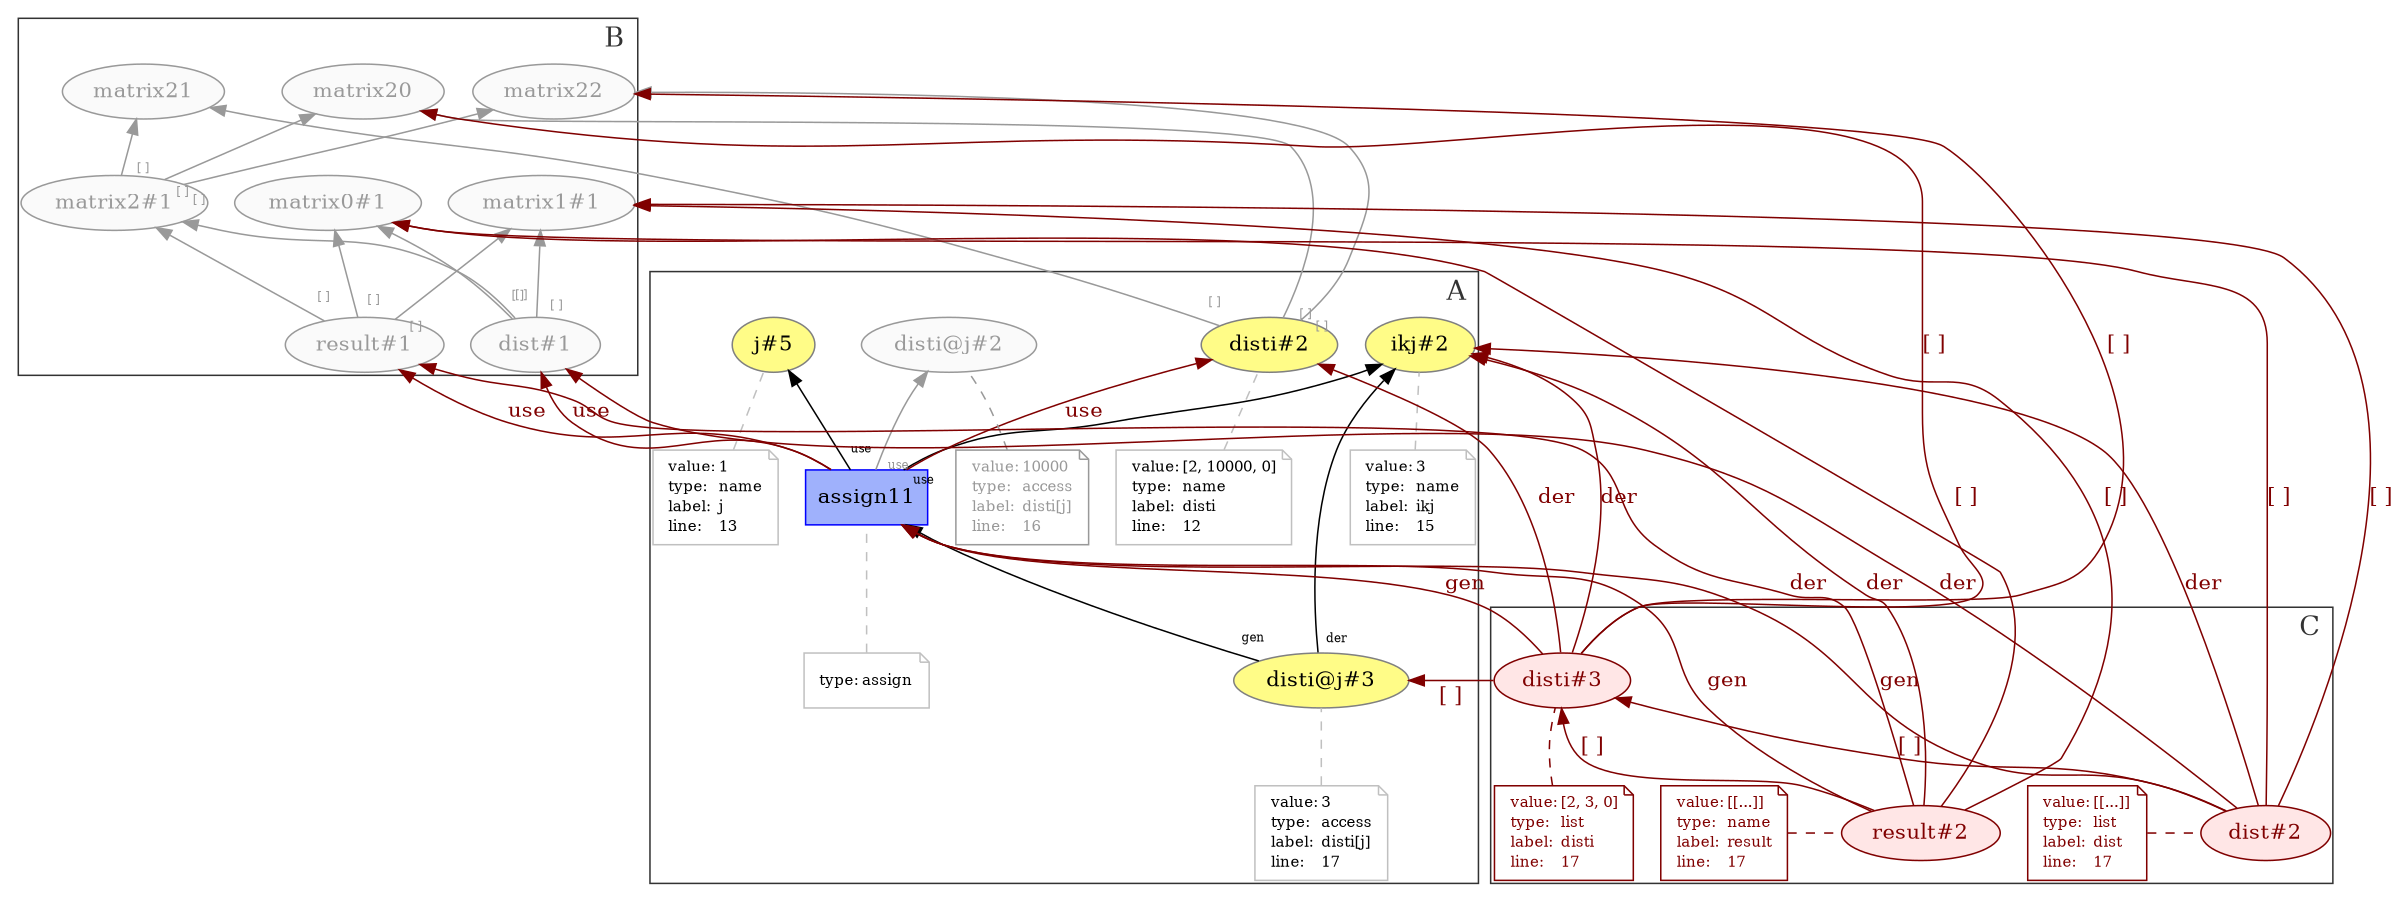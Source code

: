 digraph "PROV" { size="16,12"; rankdir="BT";
newrank=true;
splines = "spline"
subgraph cluster_0 {
    labeljust="r"
    labelloc="b"
    margin="2"
    color = "#333333"
    fontcolor = "#333333"
    fontsize = "18"
    label = "A";
    "g/disti@j#3"; "g/disti@j#3-attrs"
    "g/assign11"; "g/assign11-attrs"
    "g/ikj#2"; "g/ikj#2-attrs"
    "g/j#5"; "g/j#5-attrs"
    "g/disti@j#2"; "g/disti@j#2-attrs"
    "g/disti#2"; "g/disti#2-attrs"
    
    
//    {rank=same "g/disti@j#3" "g/disti@j#3-attrs"}
    {rank=same "g/disti#2" "g/ikj#2"}
}
subgraph cluster_1 {
    labeljust="r"
    labelloc="b"
    margin="2"
    color = "#333333"
    fontcolor = "#333333"
    fontsize = "18"
    label = "B";
    "g/matrix0#1"
    "g/matrix1#1"
    "g/matrix2#1"
    "g/matrix20"
    "g/matrix21"
    "g/matrix22"
    "g/dist#1"
    "g/result#1"
}

subgraph cluster_2 {
    labeljust="r"
    labelloc="b"
    margin="2"
    color = "#333333"
    fontcolor = "#333333"
    fontsize = "18"
    label = "C";
    "g/disti#3"; "g/disti#3-attrs"
    "g/result#2"; "g/result#2-attrs"
    "g/dist#2"; "g/dist#2-attrs"
//    {rank=same "g/disti#3" "g/disti#3-attrs"}
     {rank=same "g/dist#2" "g/result#2-attrs" "g/result#2" "g/dist#2-attrs"}
}

"g/matrix0#1" [fillcolor="#FAFAFA",color="#999999",style="filled",fontcolor="#999999",label="matrix0#1",URL="g/matrix0#1"]
"g/matrix1#1" [fillcolor="#FAFAFA",color="#999999",style="filled",fontcolor="#999999",label="matrix1#1",URL="g/matrix1#1"]
"g/matrix2#1" [fillcolor="#FAFAFA",color="#999999",style="filled",fontcolor="#999999",label="matrix2#1",URL="g/matrix2#1"]
"g/matrix20" [fillcolor="#FAFAFA",color="#999999",style="filled",fontcolor="#999999",label="matrix20",URL="g/matrix20"]
"g/matrix2#1" -> "g/matrix20" [labelfontsize="8",labeldistance="1.5",labelangle="60.0",rotation="20",taillabel="[ ]",fontcolor="#999999",color="#999999"]
"g/matrix21" [fillcolor="#FAFAFA",color="#999999",style="filled",fontcolor="#999999",label="matrix21",URL="g/matrix21"]
"g/matrix2#1" -> "g/matrix21" [labelfontsize="8",labeldistance="1.5",labelangle="60.0",rotation="20",taillabel="[ ]",fontcolor="#999999",color="#999999"]
"g/matrix22" [fillcolor="#FAFAFA",color="#999999",style="filled",fontcolor="#999999",label="matrix22",URL="g/matrix22"]
"g/matrix2#1" -> "g/matrix22" [labelfontsize="8",labeldistance="1.5",labelangle="60.0",rotation="20",taillabel="[ ]",fontcolor="#999999",color="#999999"]
"g/dist#1" [fillcolor="#FAFAFA",color="#999999",style="filled",fontcolor="#999999",label="dist#1",URL="g/dist#1"]
"g/dist#1" -> "g/matrix0#1" [labelfontsize="8",labeldistance="1.5",labelangle="60.0",rotation="20",taillabel="[ ]",fontcolor="#999999",color="#999999"]
"g/dist#1" -> "g/matrix1#1" [labelfontsize="8",labeldistance="1.5",labelangle="60.0",rotation="20",taillabel="[ ]",fontcolor="#999999",color="#999999"]
"g/dist#1" -> "g/matrix2#1" [labelfontsize="8",labeldistance="1.5",labelangle="60.0",rotation="20",taillabel="[ ]",fontcolor="#999999",color="#999999"]
"g/result#1" [fillcolor="#FAFAFA",color="#999999",style="filled",fontcolor="#999999",label="result#1",URL="g/result#1"]
"g/result#1" -> "g/matrix0#1" [labelfontsize="8",labeldistance="1.5",labelangle="60.0",rotation="20",taillabel="[ ]",fontcolor="#999999",color="#999999"]
"g/result#1" -> "g/matrix1#1" [labelfontsize="8",labeldistance="1.5",labelangle="60.0",rotation="20",taillabel="[ ]",fontcolor="#999999",color="#999999"]
"g/result#1" -> "g/matrix2#1" [labelfontsize="8",labeldistance="1.5",labelangle="60.0",rotation="20",taillabel="[ ]",fontcolor="#999999",color="#999999"]
"g/disti#2" [fillcolor="#FFFC87",color="#808080",style="filled",label="disti#2",URL="g/disti#2"]
"g/disti#2-attrs" [color="gray",shape="note",fontsize="10",fontcolor="black",label=<<TABLE cellpadding="0" border="0">
	<TR>
	    <TD align="left">value:</TD>
	    <TD align="left">[2, 10000, 0]</TD>
	</TR>
	<TR>
	    <TD align="left">type:</TD>
	    <TD align="left">name</TD>
	</TR>
	<TR>
	    <TD align="left">label:</TD>
	    <TD align="left">disti</TD>
	</TR>
	<TR>
	    <TD align="left">line:</TD>
	    <TD align="left">12</TD>
	</TR>
</TABLE>>]
"g/disti#2-attrs" -> "g/disti#2" [color="gray",style="dashed",arrowhead="none"]
"g/disti#2" -> "g/matrix20" [labelfontsize="8",labeldistance="1.5",labelangle="60.0",rotation="20",taillabel="[ ]",fontcolor="#999999",color="#999999"]
"g/disti#2" -> "g/matrix21" [labelfontsize="8",labeldistance="1.5",labelangle="60.0",rotation="20",taillabel="[ ]",fontcolor="#999999",color="#999999"]
"g/disti#2" -> "g/matrix22" [labelfontsize="8",labeldistance="1.5",labelangle="60.0",rotation="20",taillabel="[ ]",fontcolor="#999999",color="#999999"]
"g/j#5" [fillcolor="#FFFC87",color="#808080",style="filled",label="j#5",URL="g/j#5"]
"g/j#5-attrs" [color="gray",shape="note",fontsize="10",fontcolor="black",label=<<TABLE cellpadding="0" border="0">
	<TR>
	    <TD align="left">value:</TD>
	    <TD align="left">1</TD>
	</TR>
	<TR>
	    <TD align="left">type:</TD>
	    <TD align="left">name</TD>
	</TR>
	<TR>
	    <TD align="left">label:</TD>
	    <TD align="left">j</TD>
	</TR>
	<TR>
	    <TD align="left">line:</TD>
	    <TD align="left">13</TD>
	</TR>
</TABLE>>]
"g/j#5-attrs" -> "g/j#5" [color="gray",style="dashed",arrowhead="none"]
"g/ikj#2" [fillcolor="#FFFC87",color="#808080",style="filled",label="ikj#2",URL="g/ikj#2"]
"g/ikj#2-attrs" [color="gray",shape="note",fontsize="10",fontcolor="black",label=<<TABLE cellpadding="0" border="0">
	<TR>
	    <TD align="left">value:</TD>
	    <TD align="left">3</TD>
	</TR>
	<TR>
	    <TD align="left">type:</TD>
	    <TD align="left">name</TD>
	</TR>
	<TR>
	    <TD align="left">label:</TD>
	    <TD align="left">ikj</TD>
	</TR>
	<TR>
	    <TD align="left">line:</TD>
	    <TD align="left">15</TD>
	</TR>
</TABLE>>]
"g/ikj#2-attrs" -> "g/ikj#2" [color="gray",style="dashed",arrowhead="none"]
"g/disti@j#2" [fillcolor="#FAFAFA",color="#999999",style="filled",fontcolor="#999999",label="disti@j#2",URL="g/disti@j#2"]
"g/disti@j#2-attrs" [color="#999999",shape="note",fontsize="10",fontcolor="#999999",label=<<TABLE cellpadding="0" border="0">
	<TR>
	    <TD align="left">value:</TD>
	    <TD align="left">10000</TD>
	</TR>
	<TR>
	    <TD align="left">type:</TD>
	    <TD align="left">access</TD>
	</TR>
	<TR>
	    <TD align="left">label:</TD>
	    <TD align="left">disti[j]</TD>
	</TR>
	<TR>
	    <TD align="left">line:</TD>
	    <TD align="left">16</TD>
	</TR>
</TABLE>>]
"g/disti@j#2-attrs" -> "g/disti@j#2" [color="#999999",style="dashed",arrowhead="none",fontcolor="#999999"]
"g/disti#3" [fillcolor="#ffe6e6",color="#800000",style="filled",fontcolor="#800000",label="disti#3",URL="g/disti#3"]
"g/disti#3-attrs" [color="#800000",shape="note",fontsize="10",fontcolor="#800000",label=<<TABLE cellpadding="0" border="0">
	<TR>
	    <TD align="left">value:</TD>
	    <TD align="left">[2, 3, 0]</TD>
	</TR>
	<TR>
	    <TD align="left">type:</TD>
	    <TD align="left">list</TD>
	</TR>
	<TR>
	    <TD align="left">label:</TD>
	    <TD align="left">disti</TD>
	</TR>
	<TR>
	    <TD align="left">line:</TD>
	    <TD align="left">17</TD>
	</TR>
</TABLE>>]
"g/disti#3-attrs" -> "g/disti#3" [color="#800000",style="dashed",arrowhead="none",fontcolor="#800000"]
"g/disti#3" -> "g/matrix20" [color="#800000",labelfontsize="8",labeldistance="1.5",labelangle="60.0",rotation="20",label="[ ]",fontcolor="#800000"]
"g/disti#3" -> "g/matrix22" [color="#800000",labelfontsize="8",labeldistance="1.5",labelangle="60.0",rotation="20",label="[ ]",fontcolor="#800000"]
"g/disti#3" -> "g/disti@j#3" [color="#800000",labelfontsize="8",labeldistance="1.5",labelangle="60.0",rotation="20",label="[ ]",fontcolor="#800000"]
"g/disti#3" -> "g/disti#2" [labelfontsize="8",labeldistance="1.5",color="#800000",labelangle="60.0",rotation="20",label="der",fontcolor="#800000"]
"g/disti#3" -> "g/ikj#2" [labelfontsize="8",labeldistance="1.5",color="#800000",labelangle="60.0",rotation="20",label="der",fontcolor="#800000"]
"g/dist#2" [fillcolor="#ffe6e6",color="#800000",style="filled",fontcolor="#800000",label="dist#2",URL="g/dist#2"]
"g/dist#2-attrs" [color="#800000",shape="note",fontsize="10",fontcolor="#800000",label=<<TABLE cellpadding="0" border="0">
	<TR>
	    <TD align="left">value:</TD>
	    <TD align="left">[[...]]</TD>
	</TR>
	<TR>
	    <TD align="left">type:</TD>
	    <TD align="left">list</TD>
	</TR>
	<TR>
	    <TD align="left">label:</TD>
	    <TD align="left">dist</TD>
	</TR>
	<TR>
	    <TD align="left">line:</TD>
	    <TD align="left">17</TD>
	</TR>
</TABLE>>]
"g/dist#2-attrs" -> "g/dist#2" [color="#800000",style="dashed",arrowhead="none",fontcolor="#800000"]
"g/dist#2" -> "g/matrix0#1" [color="#800000",labelfontsize="8",labeldistance="1.5",labelangle="60.0",rotation="20",label="[ ]",fontcolor="#800000"]
"g/dist#2" -> "g/matrix1#1" [color="#800000",labelfontsize="8",labeldistance="1.5",labelangle="60.0",rotation="20",label="[ ]",fontcolor="#800000"]
"g/dist#2" -> "g/disti#3" [color="#800000",labelfontsize="8",labeldistance="1.5",labelangle="60.0",rotation="20",label="[ ]",fontcolor="#800000"]
"g/dist#2" -> "g/dist#1" [labelfontsize="8",labeldistance="1.5",color="#800000",labelangle="60.0",rotation="20",label="der",fontcolor="#800000"]
"g/dist#2" -> "g/ikj#2" [labelfontsize="8",labeldistance="1.5",color="#800000",labelangle="60.0",rotation="20",label="der",fontcolor="#800000"]
"g/result#2" [fillcolor="#ffe6e6",color="#800000",style="filled",fontcolor="#800000",label="result#2",URL="g/result#2"]
"g/result#2-attrs" [color="#800000",shape="note",fontsize="10",fontcolor="#800000",label=<<TABLE cellpadding="0" border="0">
	<TR>
	    <TD align="left">value:</TD>
	    <TD align="left">[[...]]</TD>
	</TR>
	<TR>
	    <TD align="left">type:</TD>
	    <TD align="left">name</TD>
	</TR>
	<TR>
	    <TD align="left">label:</TD>
	    <TD align="left">result</TD>
	</TR>
	<TR>
	    <TD align="left">line:</TD>
	    <TD align="left">17</TD>
	</TR>
</TABLE>>]
"g/result#2-attrs" -> "g/result#2" [color="#800000",style="dashed",arrowhead="none",fontcolor="#800000"]
"g/result#2" -> "g/matrix0#1" [color="#800000",labelfontsize="8",labeldistance="1.5",labelangle="60.0",rotation="20",label="[ ]",fontcolor="#800000"]
"g/result#2" -> "g/matrix1#1" [color="#800000",labelfontsize="8",labeldistance="1.5",labelangle="60.0",rotation="20",label="[ ]",fontcolor="#800000"]
"g/result#2" -> "g/disti#3" [color="#800000",labelfontsize="8",labeldistance="1.5",labelangle="60.0",rotation="20",label="[ ]",fontcolor="#800000"]
"g/result#2" -> "g/result#1" [labelfontsize="8",labeldistance="1.5",color="#800000",labelangle="60.0",rotation="20",label="der",fontcolor="#800000"]
"g/result#2" -> "g/ikj#2" [labelfontsize="8",labeldistance="1.5",color="#800000",labelangle="60.0",rotation="20",label="der",fontcolor="#800000"]
"g/disti@j#3" [fillcolor="#FFFC87",color="#808080",style="filled",label="disti@j#3",URL="g/disti@j#3"]
"g/disti@j#3-attrs" [color="gray",shape="note",fontsize="10",fontcolor="black",label=<<TABLE cellpadding="0" border="0">
	<TR>
	    <TD align="left">value:</TD>
	    <TD align="left">3</TD>
	</TR>
	<TR>
	    <TD align="left">type:</TD>
	    <TD align="left">access</TD>
	</TR>
	<TR>
	    <TD align="left">label:</TD>
	    <TD align="left">disti[j]</TD>
	</TR>
	<TR>
	    <TD align="left">line:</TD>
	    <TD align="left">17</TD>
	</TR>
</TABLE>>]
"g/disti@j#3-attrs" -> "g/disti@j#3" [color="gray",style="dashed",arrowhead="none"]
"g/assign11" [fillcolor="#9FB1FC",color="#0000FF",shape="polygon",sides="4",style="filled",label="assign11",URL="g/assign11"]
"g/assign11-attrs" [color="gray",shape="note",fontsize="10",fontcolor="black",label=<<TABLE cellpadding="0" border="0">
	<TR>
	    <TD align="left">type:</TD>
	    <TD align="left">assign</TD>
	</TR>
</TABLE>>]
"g/assign11-attrs" -> "g/assign11" [color="gray",style="dashed",arrowhead="none"]
"g/disti@j#3" -> "g/ikj#2" [labelfontsize="8",labeldistance="1.5",labelangle="60.0",rotation="20",taillabel="der"]
"g/assign11" -> "g/j#5" [labelfontsize="8",labeldistance="1.5",labelangle="60.0",rotation="20",taillabel="use"]
"g/assign11" -> "g/disti@j#2" [labelfontsize="8",labeldistance="1.5",labelangle="60.0",rotation="20",taillabel="use",fontcolor="#999999",color="#999999"]


{rank=same "g/disti#3" "g/disti@j#3"}
"g/assign11" -> "g/ikj#2" [labelfontsize="8",labeldistance="1.5",labelangle="60.0",rotation="20",taillabel="use"]
"g/assign11" -> "g/dist#1" [labelfontsize="8",labeldistance="1.5",color="#800000",labelangle="60.0",rotation="20",label="use",fontcolor="#800000"]
"g/assign11" -> "g/disti#2" [labelfontsize="8",labeldistance="1.5",color="#800000",labelangle="60.0",rotation="20",label="use",fontcolor="#800000"]
"g/assign11" -> "g/result#1" [labelfontsize="8",labeldistance="1.5",color="#800000",labelangle="60.0",rotation="20",label="use",fontcolor="#800000"]
"g/result#2" -> "g/assign11" [labelfontsize="8",labeldistance="1.5",color="#800000",labelangle="60.0",rotation="20",label="gen",fontcolor="#800000"]
"g/dist#2" -> "g/assign11" [labelfontsize="8",labeldistance="1.5",color="#800000",labelangle="60.0",rotation="20",label="gen",fontcolor="#800000"]
"g/disti#3" -> "g/assign11" [labelfontsize="8",labeldistance="1.5",color="#800000",labelangle="60.0",rotation="20",label="gen",fontcolor="#800000"]
"g/disti@j#3" -> "g/assign11" [labelfontsize="8",labeldistance="1.5",labelangle="60.0",rotation="20",taillabel="gen"]
}